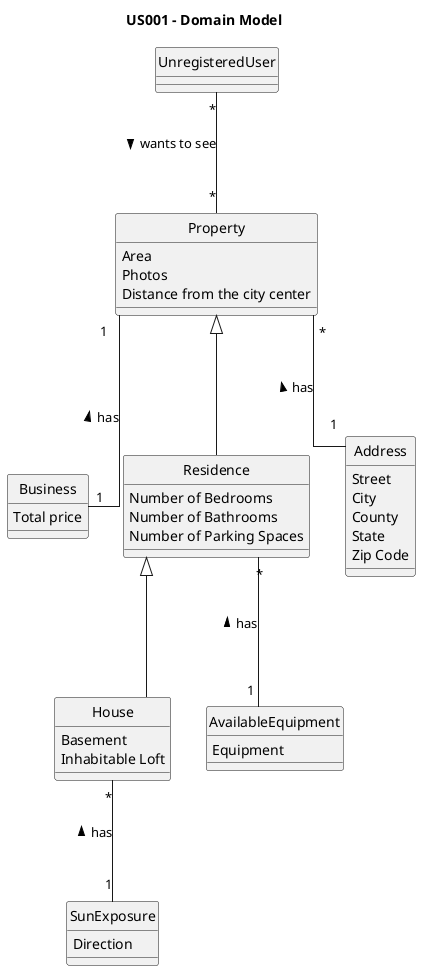 @startuml

title US001 - Domain Model

skinparam groupInheritance 2
skinparam monochrome true
skinparam linetype ortho
hide circle



class UnregisteredUser {
}


class Property {
Area
Photos
Distance from the city center
}

class Business {
Total price
}


class Residence {
Number of Bedrooms
Number of Bathrooms
Number of Parking Spaces
 }


class House {
Basement
Inhabitable Loft
}


class SunExposure {
Direction
}


class Address {
Street
City
County
State
Zip Code
}


class AvailableEquipment {
Equipment
}


UnregisteredUser "*" --- "*" Property: wants to see >

Property <|--- Residence
Property "*" --- "1" Address : has <
Property "1" --- "1" Business : has <

Residence "*" --- "1" AvailableEquipment : has <
Residence <|--- House

House "*" --- "1" SunExposure : has <

@enduml